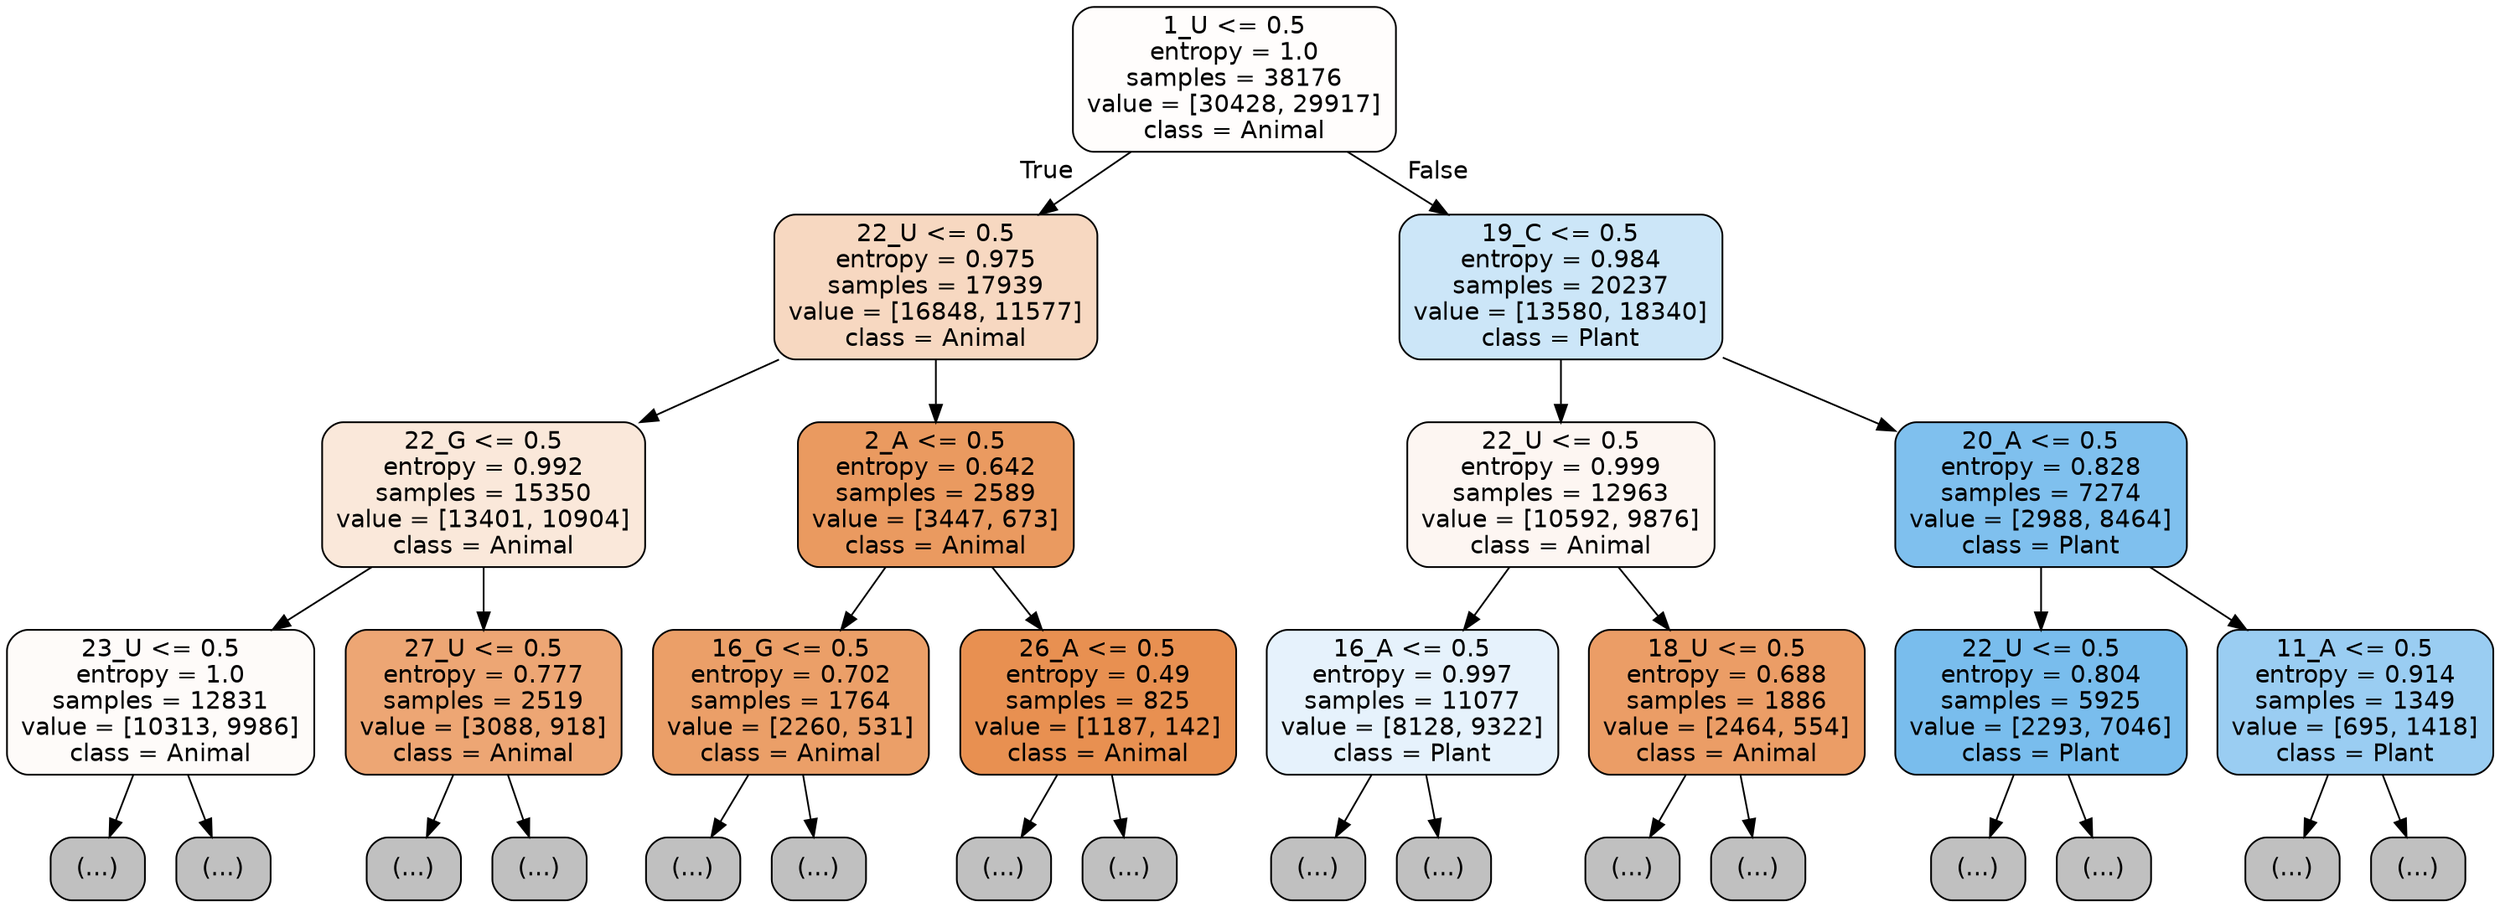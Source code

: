 digraph Tree {
node [shape=box, style="filled, rounded", color="black", fontname="helvetica"] ;
edge [fontname="helvetica"] ;
0 [label="1_U <= 0.5\nentropy = 1.0\nsamples = 38176\nvalue = [30428, 29917]\nclass = Animal", fillcolor="#fffdfc"] ;
1 [label="22_U <= 0.5\nentropy = 0.975\nsamples = 17939\nvalue = [16848, 11577]\nclass = Animal", fillcolor="#f7d8c1"] ;
0 -> 1 [labeldistance=2.5, labelangle=45, headlabel="True"] ;
2 [label="22_G <= 0.5\nentropy = 0.992\nsamples = 15350\nvalue = [13401, 10904]\nclass = Animal", fillcolor="#fae8da"] ;
1 -> 2 ;
3 [label="23_U <= 0.5\nentropy = 1.0\nsamples = 12831\nvalue = [10313, 9986]\nclass = Animal", fillcolor="#fefbf9"] ;
2 -> 3 ;
4 [label="(...)", fillcolor="#C0C0C0"] ;
3 -> 4 ;
6979 [label="(...)", fillcolor="#C0C0C0"] ;
3 -> 6979 ;
7192 [label="27_U <= 0.5\nentropy = 0.777\nsamples = 2519\nvalue = [3088, 918]\nclass = Animal", fillcolor="#eda674"] ;
2 -> 7192 ;
7193 [label="(...)", fillcolor="#C0C0C0"] ;
7192 -> 7193 ;
8398 [label="(...)", fillcolor="#C0C0C0"] ;
7192 -> 8398 ;
8401 [label="2_A <= 0.5\nentropy = 0.642\nsamples = 2589\nvalue = [3447, 673]\nclass = Animal", fillcolor="#ea9a60"] ;
1 -> 8401 ;
8402 [label="16_G <= 0.5\nentropy = 0.702\nsamples = 1764\nvalue = [2260, 531]\nclass = Animal", fillcolor="#eb9f68"] ;
8401 -> 8402 ;
8403 [label="(...)", fillcolor="#C0C0C0"] ;
8402 -> 8403 ;
8954 [label="(...)", fillcolor="#C0C0C0"] ;
8402 -> 8954 ;
9155 [label="26_A <= 0.5\nentropy = 0.49\nsamples = 825\nvalue = [1187, 142]\nclass = Animal", fillcolor="#e89051"] ;
8401 -> 9155 ;
9156 [label="(...)", fillcolor="#C0C0C0"] ;
9155 -> 9156 ;
9423 [label="(...)", fillcolor="#C0C0C0"] ;
9155 -> 9423 ;
9426 [label="19_C <= 0.5\nentropy = 0.984\nsamples = 20237\nvalue = [13580, 18340]\nclass = Plant", fillcolor="#cce6f8"] ;
0 -> 9426 [labeldistance=2.5, labelangle=-45, headlabel="False"] ;
9427 [label="22_U <= 0.5\nentropy = 0.999\nsamples = 12963\nvalue = [10592, 9876]\nclass = Animal", fillcolor="#fdf6f2"] ;
9426 -> 9427 ;
9428 [label="16_A <= 0.5\nentropy = 0.997\nsamples = 11077\nvalue = [8128, 9322]\nclass = Plant", fillcolor="#e6f2fc"] ;
9427 -> 9428 ;
9429 [label="(...)", fillcolor="#C0C0C0"] ;
9428 -> 9429 ;
12992 [label="(...)", fillcolor="#C0C0C0"] ;
9428 -> 12992 ;
14121 [label="18_U <= 0.5\nentropy = 0.688\nsamples = 1886\nvalue = [2464, 554]\nclass = Animal", fillcolor="#eb9d66"] ;
9427 -> 14121 ;
14122 [label="(...)", fillcolor="#C0C0C0"] ;
14121 -> 14122 ;
14573 [label="(...)", fillcolor="#C0C0C0"] ;
14121 -> 14573 ;
14794 [label="20_A <= 0.5\nentropy = 0.828\nsamples = 7274\nvalue = [2988, 8464]\nclass = Plant", fillcolor="#7fc0ee"] ;
9426 -> 14794 ;
14795 [label="22_U <= 0.5\nentropy = 0.804\nsamples = 5925\nvalue = [2293, 7046]\nclass = Plant", fillcolor="#79bded"] ;
14794 -> 14795 ;
14796 [label="(...)", fillcolor="#C0C0C0"] ;
14795 -> 14796 ;
15943 [label="(...)", fillcolor="#C0C0C0"] ;
14795 -> 15943 ;
16138 [label="11_A <= 0.5\nentropy = 0.914\nsamples = 1349\nvalue = [695, 1418]\nclass = Plant", fillcolor="#9acdf2"] ;
14794 -> 16138 ;
16139 [label="(...)", fillcolor="#C0C0C0"] ;
16138 -> 16139 ;
16548 [label="(...)", fillcolor="#C0C0C0"] ;
16138 -> 16548 ;
}